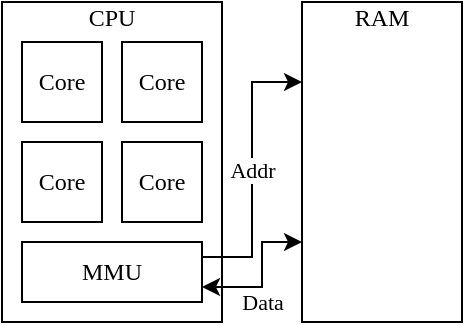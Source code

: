 <mxfile version="17.1.2" type="github">
  <diagram id="R1Xw__vpXuRPRKRZPnrQ" name="Page-1">
    <mxGraphModel dx="567" dy="292" grid="1" gridSize="10" guides="1" tooltips="1" connect="1" arrows="1" fold="1" page="1" pageScale="1" pageWidth="850" pageHeight="1100" math="0" shadow="0">
      <root>
        <mxCell id="0" />
        <mxCell id="1" parent="0" />
        <mxCell id="DvLsfiminBwmlt_PKPQQ-2" value="RAM&lt;br&gt;&lt;br&gt;&lt;br&gt;&lt;br&gt;&lt;br&gt;&lt;div&gt;&lt;br&gt;&lt;/div&gt;&lt;div&gt;&lt;br&gt;&lt;/div&gt;&lt;div&gt;&lt;br&gt;&lt;/div&gt;&lt;div&gt;&lt;br&gt;&lt;/div&gt;&lt;div&gt;&lt;br&gt;&lt;/div&gt;&lt;div&gt;&lt;br&gt;&lt;/div&gt;" style="rounded=0;whiteSpace=wrap;html=1;fontFamily=palatino;" parent="1" vertex="1">
          <mxGeometry x="280" y="120" width="80" height="160" as="geometry" />
        </mxCell>
        <mxCell id="DvLsfiminBwmlt_PKPQQ-1" value="&lt;div&gt;CPU&lt;/div&gt;&lt;div&gt;&lt;br&gt;&lt;/div&gt;&lt;div&gt;&lt;br&gt;&lt;/div&gt;&lt;div&gt;&lt;br&gt;&lt;/div&gt;&lt;div&gt;&lt;br&gt;&lt;/div&gt;&lt;div&gt;&lt;br&gt;&lt;/div&gt;&lt;div&gt;&lt;br&gt;&lt;/div&gt;&lt;div&gt;&lt;br&gt;&lt;/div&gt;&lt;div&gt;&lt;br&gt;&lt;/div&gt;&lt;div&gt;&lt;br&gt;&lt;/div&gt;&lt;div&gt;&lt;br&gt;&lt;/div&gt;" style="rounded=0;whiteSpace=wrap;html=1;fontFamily=palatino;" parent="1" vertex="1">
          <mxGeometry x="130" y="120" width="110" height="160" as="geometry" />
        </mxCell>
        <mxCell id="DvLsfiminBwmlt_PKPQQ-4" value="Data" style="edgeStyle=orthogonalEdgeStyle;rounded=0;orthogonalLoop=1;jettySize=auto;html=1;exitX=1;exitY=0.75;exitDx=0;exitDy=0;entryX=0;entryY=0.75;entryDx=0;entryDy=0;startArrow=classic;startFill=1;fontFamily=palatino;" parent="1" source="FMfkOAx7GD2p_hkdqqN1-1" target="DvLsfiminBwmlt_PKPQQ-2" edge="1">
          <mxGeometry x="-0.173" y="-7" relative="1" as="geometry">
            <Array as="points">
              <mxPoint x="260" y="263" />
              <mxPoint x="260" y="240" />
            </Array>
            <mxPoint x="-7" y="7" as="offset" />
          </mxGeometry>
        </mxCell>
        <mxCell id="DvLsfiminBwmlt_PKPQQ-6" value="Core" style="whiteSpace=wrap;html=1;aspect=fixed;fontFamily=palatino;" parent="1" vertex="1">
          <mxGeometry x="140" y="140" width="40" height="40" as="geometry" />
        </mxCell>
        <mxCell id="FMfkOAx7GD2p_hkdqqN1-1" value="MMU" style="rounded=0;whiteSpace=wrap;html=1;fontFamily=palatino;" vertex="1" parent="1">
          <mxGeometry x="140" y="240" width="90" height="30" as="geometry" />
        </mxCell>
        <mxCell id="FMfkOAx7GD2p_hkdqqN1-2" value="Core" style="whiteSpace=wrap;html=1;aspect=fixed;fontFamily=palatino;" vertex="1" parent="1">
          <mxGeometry x="190" y="140" width="40" height="40" as="geometry" />
        </mxCell>
        <mxCell id="FMfkOAx7GD2p_hkdqqN1-3" value="Core" style="whiteSpace=wrap;html=1;aspect=fixed;fontFamily=palatino;" vertex="1" parent="1">
          <mxGeometry x="140" y="190" width="40" height="40" as="geometry" />
        </mxCell>
        <mxCell id="FMfkOAx7GD2p_hkdqqN1-4" value="Core" style="whiteSpace=wrap;html=1;aspect=fixed;fontFamily=palatino;" vertex="1" parent="1">
          <mxGeometry x="190" y="190" width="40" height="40" as="geometry" />
        </mxCell>
        <mxCell id="DvLsfiminBwmlt_PKPQQ-3" value="Addr" style="edgeStyle=orthogonalEdgeStyle;rounded=0;orthogonalLoop=1;jettySize=auto;html=1;exitX=0;exitY=0.25;exitDx=0;exitDy=0;entryX=1;entryY=0.25;entryDx=0;entryDy=0;fontFamily=palatino;startArrow=classic;startFill=1;endArrow=none;endFill=0;" parent="1" source="DvLsfiminBwmlt_PKPQQ-2" target="FMfkOAx7GD2p_hkdqqN1-1" edge="1">
          <mxGeometry relative="1" as="geometry" />
        </mxCell>
      </root>
    </mxGraphModel>
  </diagram>
</mxfile>
